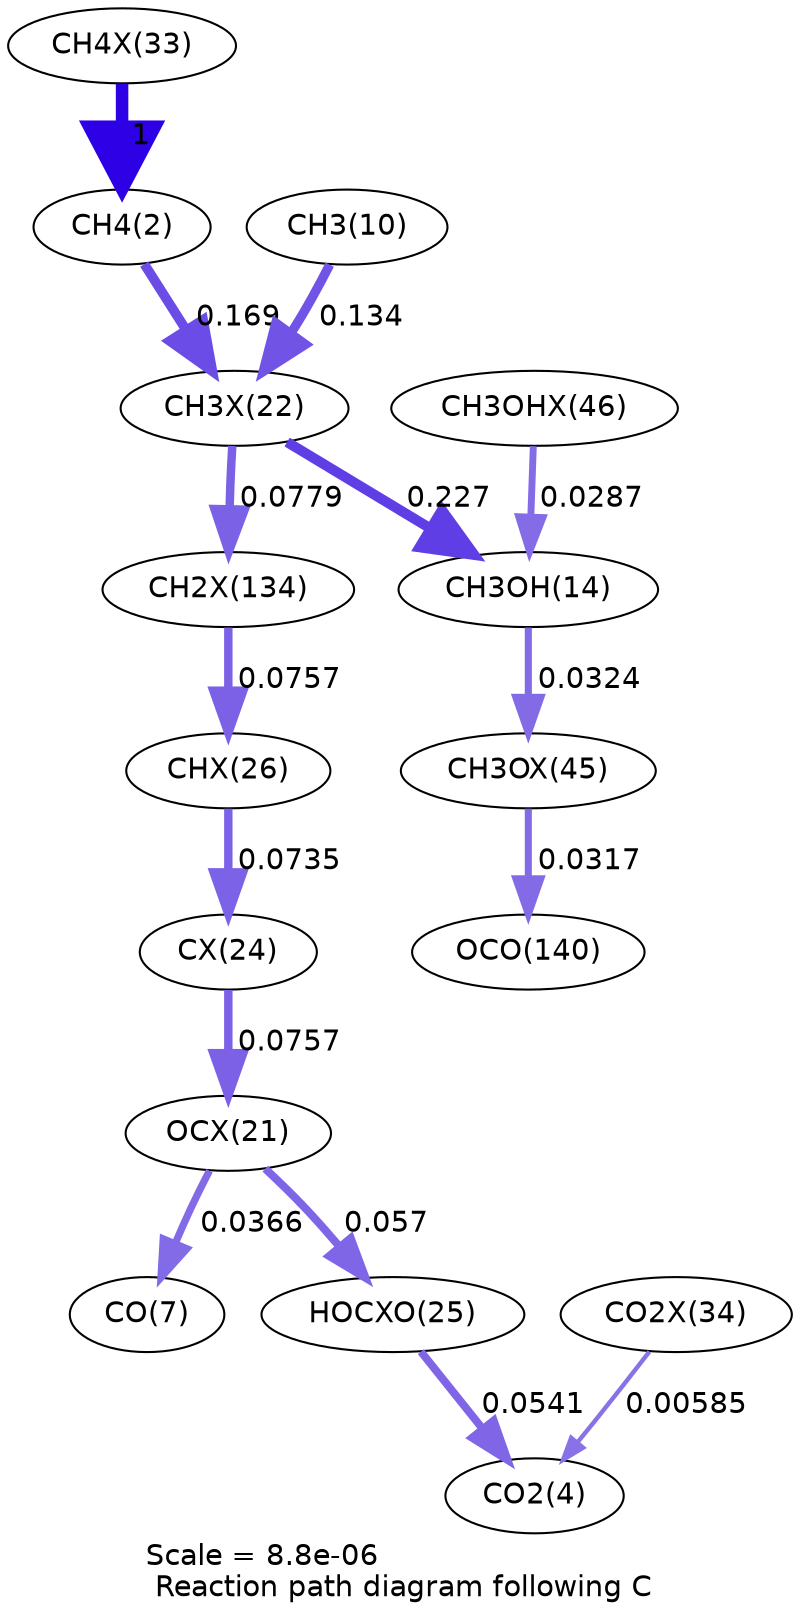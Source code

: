 digraph reaction_paths {
center=1;
s43 -> s4[fontname="Helvetica", penwidth=6, arrowsize=3, color="0.7, 1.5, 0.9"
, label=" 1"];
s4 -> s37[fontname="Helvetica", penwidth=4.66, arrowsize=2.33, color="0.7, 0.669, 0.9"
, label=" 0.169"];
s12 -> s37[fontname="Helvetica", penwidth=4.48, arrowsize=2.24, color="0.7, 0.634, 0.9"
, label=" 0.134"];
s37 -> s16[fontname="Helvetica", penwidth=4.88, arrowsize=2.44, color="0.7, 0.727, 0.9"
, label=" 0.227"];
s37 -> s55[fontname="Helvetica", penwidth=4.07, arrowsize=2.04, color="0.7, 0.578, 0.9"
, label=" 0.0779"];
s53 -> s16[fontname="Helvetica", penwidth=3.32, arrowsize=1.66, color="0.7, 0.529, 0.9"
, label=" 0.0287"];
s16 -> s52[fontname="Helvetica", penwidth=3.41, arrowsize=1.71, color="0.7, 0.532, 0.9"
, label=" 0.0324"];
s55 -> s41[fontname="Helvetica", penwidth=4.05, arrowsize=2.03, color="0.7, 0.576, 0.9"
, label=" 0.0757"];
s41 -> s39[fontname="Helvetica", penwidth=4.03, arrowsize=2.01, color="0.7, 0.573, 0.9"
, label=" 0.0735"];
s52 -> s28[fontname="Helvetica", penwidth=3.39, arrowsize=1.7, color="0.7, 0.532, 0.9"
, label=" 0.0317"];
s36 -> s9[fontname="Helvetica", penwidth=3.5, arrowsize=1.75, color="0.7, 0.537, 0.9"
, label=" 0.0366"];
s36 -> s40[fontname="Helvetica", penwidth=3.84, arrowsize=1.92, color="0.7, 0.557, 0.9"
, label=" 0.057"];
s39 -> s36[fontname="Helvetica", penwidth=4.05, arrowsize=2.03, color="0.7, 0.576, 0.9"
, label=" 0.0757"];
s40 -> s6[fontname="Helvetica", penwidth=3.8, arrowsize=1.9, color="0.7, 0.554, 0.9"
, label=" 0.0541"];
s44 -> s6[fontname="Helvetica", penwidth=2.12, arrowsize=1.06, color="0.7, 0.506, 0.9"
, label=" 0.00585"];
s4 [ fontname="Helvetica", label="CH4(2)"];
s6 [ fontname="Helvetica", label="CO2(4)"];
s9 [ fontname="Helvetica", label="CO(7)"];
s12 [ fontname="Helvetica", label="CH3(10)"];
s16 [ fontname="Helvetica", label="CH3OH(14)"];
s28 [ fontname="Helvetica", label="OCO(140)"];
s36 [ fontname="Helvetica", label="OCX(21)"];
s37 [ fontname="Helvetica", label="CH3X(22)"];
s39 [ fontname="Helvetica", label="CX(24)"];
s40 [ fontname="Helvetica", label="HOCXO(25)"];
s41 [ fontname="Helvetica", label="CHX(26)"];
s43 [ fontname="Helvetica", label="CH4X(33)"];
s44 [ fontname="Helvetica", label="CO2X(34)"];
s52 [ fontname="Helvetica", label="CH3OX(45)"];
s53 [ fontname="Helvetica", label="CH3OHX(46)"];
s55 [ fontname="Helvetica", label="CH2X(134)"];
 label = "Scale = 8.8e-06\l Reaction path diagram following C";
 fontname = "Helvetica";
}
